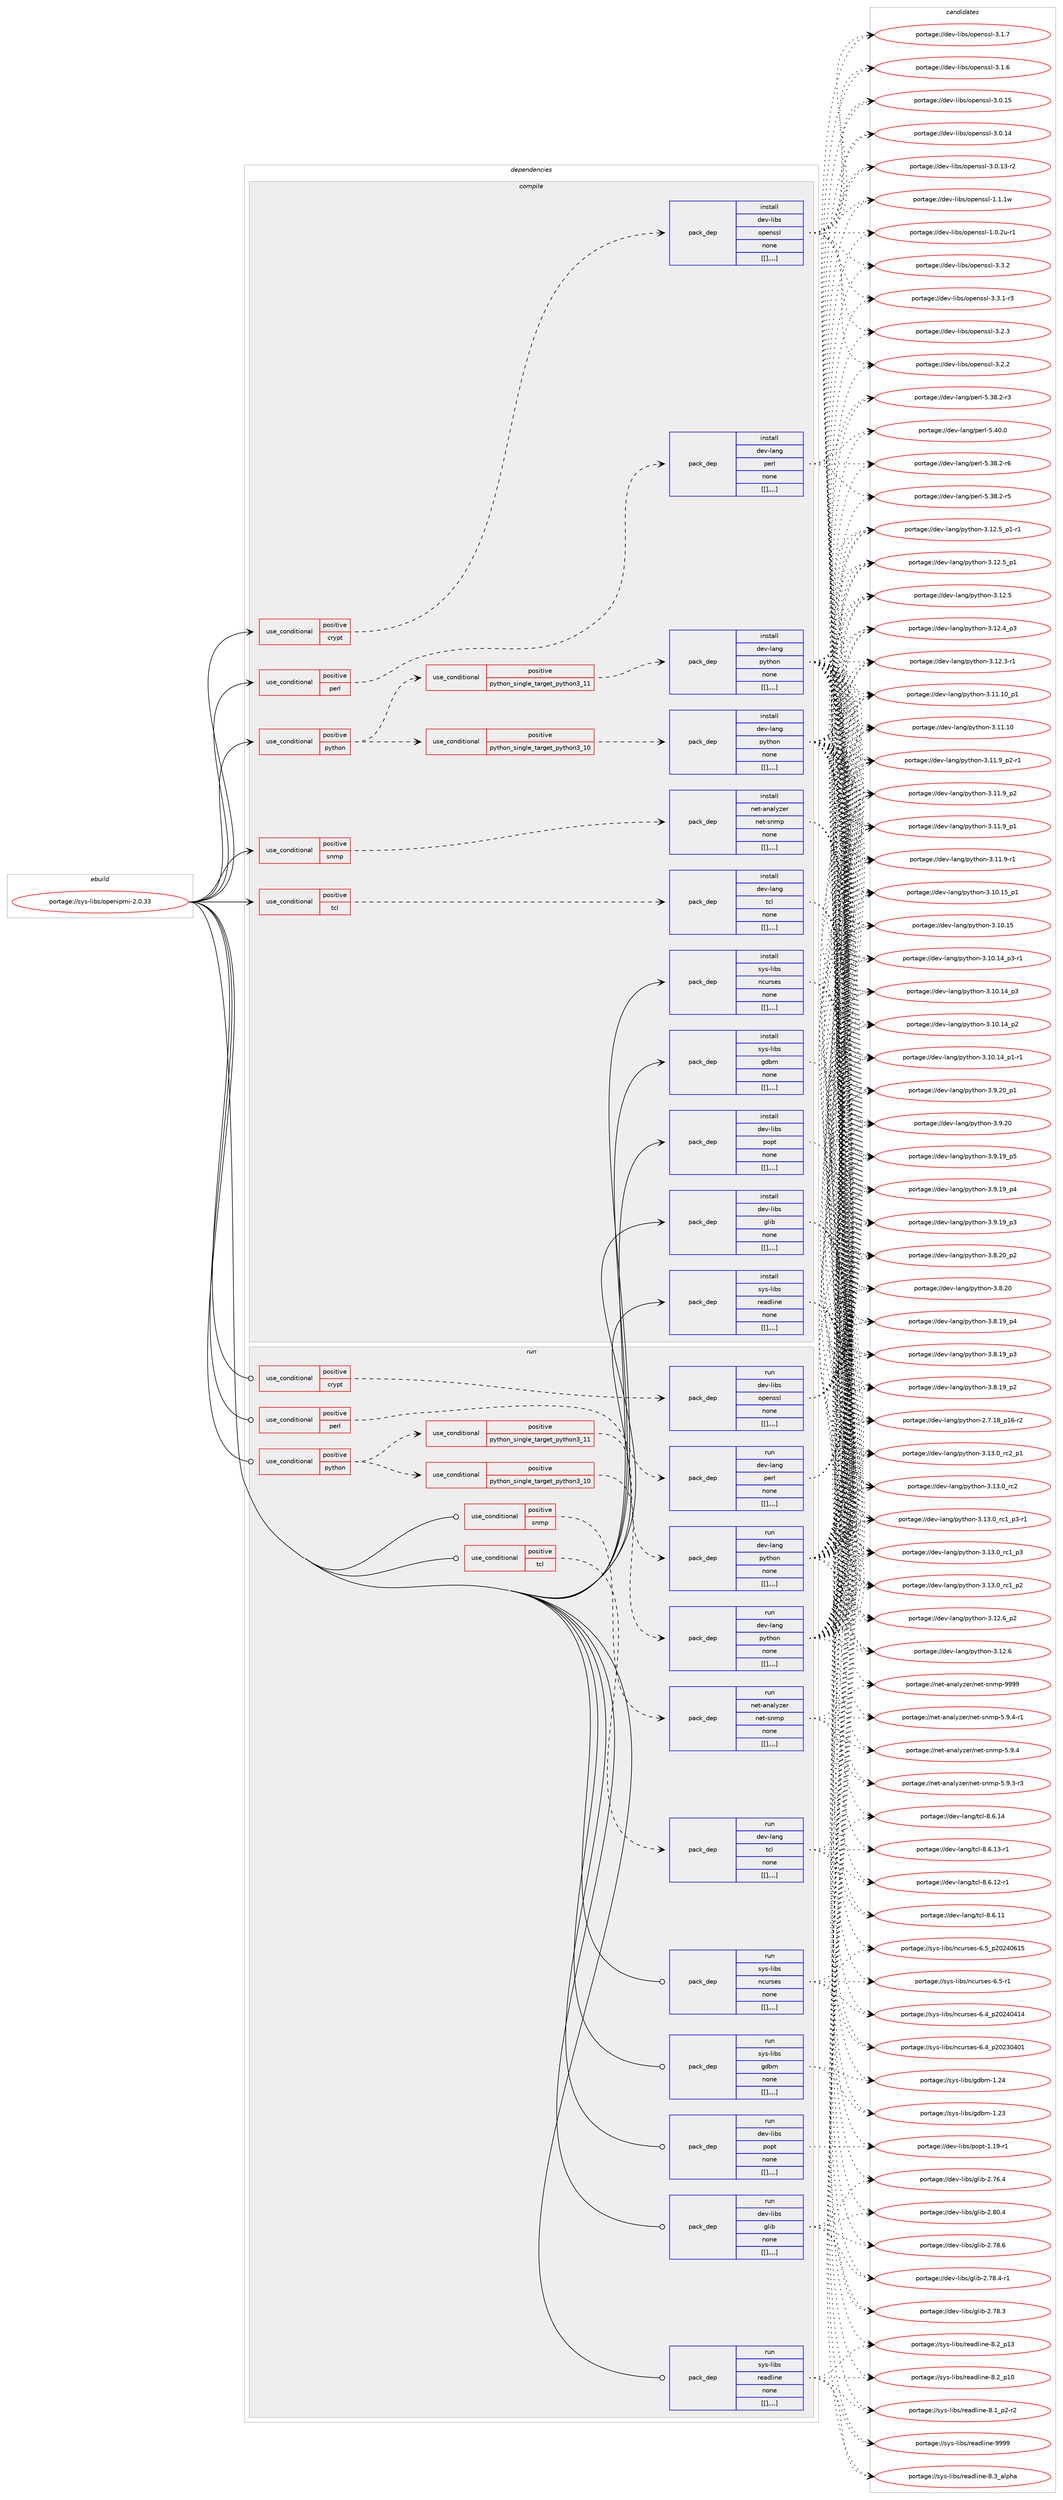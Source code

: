 digraph prolog {

# *************
# Graph options
# *************

newrank=true;
concentrate=true;
compound=true;
graph [rankdir=LR,fontname=Helvetica,fontsize=10,ranksep=1.5];#, ranksep=2.5, nodesep=0.2];
edge  [arrowhead=vee];
node  [fontname=Helvetica,fontsize=10];

# **********
# The ebuild
# **********

subgraph cluster_leftcol {
color=gray;
label=<<i>ebuild</i>>;
id [label="portage://sys-libs/openipmi-2.0.33", color=red, width=4, href="../sys-libs/openipmi-2.0.33.svg"];
}

# ****************
# The dependencies
# ****************

subgraph cluster_midcol {
color=gray;
label=<<i>dependencies</i>>;
subgraph cluster_compile {
fillcolor="#eeeeee";
style=filled;
label=<<i>compile</i>>;
subgraph cond10193 {
dependency27340 [label=<<TABLE BORDER="0" CELLBORDER="1" CELLSPACING="0" CELLPADDING="4"><TR><TD ROWSPAN="3" CELLPADDING="10">use_conditional</TD></TR><TR><TD>positive</TD></TR><TR><TD>crypt</TD></TR></TABLE>>, shape=none, color=red];
subgraph pack17069 {
dependency27341 [label=<<TABLE BORDER="0" CELLBORDER="1" CELLSPACING="0" CELLPADDING="4" WIDTH="220"><TR><TD ROWSPAN="6" CELLPADDING="30">pack_dep</TD></TR><TR><TD WIDTH="110">install</TD></TR><TR><TD>dev-libs</TD></TR><TR><TD>openssl</TD></TR><TR><TD>none</TD></TR><TR><TD>[[],,,,]</TD></TR></TABLE>>, shape=none, color=blue];
}
dependency27340:e -> dependency27341:w [weight=20,style="dashed",arrowhead="vee"];
}
id:e -> dependency27340:w [weight=20,style="solid",arrowhead="vee"];
subgraph cond10194 {
dependency27342 [label=<<TABLE BORDER="0" CELLBORDER="1" CELLSPACING="0" CELLPADDING="4"><TR><TD ROWSPAN="3" CELLPADDING="10">use_conditional</TD></TR><TR><TD>positive</TD></TR><TR><TD>perl</TD></TR></TABLE>>, shape=none, color=red];
subgraph pack17070 {
dependency27343 [label=<<TABLE BORDER="0" CELLBORDER="1" CELLSPACING="0" CELLPADDING="4" WIDTH="220"><TR><TD ROWSPAN="6" CELLPADDING="30">pack_dep</TD></TR><TR><TD WIDTH="110">install</TD></TR><TR><TD>dev-lang</TD></TR><TR><TD>perl</TD></TR><TR><TD>none</TD></TR><TR><TD>[[],,,,]</TD></TR></TABLE>>, shape=none, color=blue];
}
dependency27342:e -> dependency27343:w [weight=20,style="dashed",arrowhead="vee"];
}
id:e -> dependency27342:w [weight=20,style="solid",arrowhead="vee"];
subgraph cond10195 {
dependency27344 [label=<<TABLE BORDER="0" CELLBORDER="1" CELLSPACING="0" CELLPADDING="4"><TR><TD ROWSPAN="3" CELLPADDING="10">use_conditional</TD></TR><TR><TD>positive</TD></TR><TR><TD>python</TD></TR></TABLE>>, shape=none, color=red];
subgraph cond10196 {
dependency27345 [label=<<TABLE BORDER="0" CELLBORDER="1" CELLSPACING="0" CELLPADDING="4"><TR><TD ROWSPAN="3" CELLPADDING="10">use_conditional</TD></TR><TR><TD>positive</TD></TR><TR><TD>python_single_target_python3_10</TD></TR></TABLE>>, shape=none, color=red];
subgraph pack17071 {
dependency27346 [label=<<TABLE BORDER="0" CELLBORDER="1" CELLSPACING="0" CELLPADDING="4" WIDTH="220"><TR><TD ROWSPAN="6" CELLPADDING="30">pack_dep</TD></TR><TR><TD WIDTH="110">install</TD></TR><TR><TD>dev-lang</TD></TR><TR><TD>python</TD></TR><TR><TD>none</TD></TR><TR><TD>[[],,,,]</TD></TR></TABLE>>, shape=none, color=blue];
}
dependency27345:e -> dependency27346:w [weight=20,style="dashed",arrowhead="vee"];
}
dependency27344:e -> dependency27345:w [weight=20,style="dashed",arrowhead="vee"];
subgraph cond10197 {
dependency27347 [label=<<TABLE BORDER="0" CELLBORDER="1" CELLSPACING="0" CELLPADDING="4"><TR><TD ROWSPAN="3" CELLPADDING="10">use_conditional</TD></TR><TR><TD>positive</TD></TR><TR><TD>python_single_target_python3_11</TD></TR></TABLE>>, shape=none, color=red];
subgraph pack17072 {
dependency27348 [label=<<TABLE BORDER="0" CELLBORDER="1" CELLSPACING="0" CELLPADDING="4" WIDTH="220"><TR><TD ROWSPAN="6" CELLPADDING="30">pack_dep</TD></TR><TR><TD WIDTH="110">install</TD></TR><TR><TD>dev-lang</TD></TR><TR><TD>python</TD></TR><TR><TD>none</TD></TR><TR><TD>[[],,,,]</TD></TR></TABLE>>, shape=none, color=blue];
}
dependency27347:e -> dependency27348:w [weight=20,style="dashed",arrowhead="vee"];
}
dependency27344:e -> dependency27347:w [weight=20,style="dashed",arrowhead="vee"];
}
id:e -> dependency27344:w [weight=20,style="solid",arrowhead="vee"];
subgraph cond10198 {
dependency27349 [label=<<TABLE BORDER="0" CELLBORDER="1" CELLSPACING="0" CELLPADDING="4"><TR><TD ROWSPAN="3" CELLPADDING="10">use_conditional</TD></TR><TR><TD>positive</TD></TR><TR><TD>snmp</TD></TR></TABLE>>, shape=none, color=red];
subgraph pack17073 {
dependency27350 [label=<<TABLE BORDER="0" CELLBORDER="1" CELLSPACING="0" CELLPADDING="4" WIDTH="220"><TR><TD ROWSPAN="6" CELLPADDING="30">pack_dep</TD></TR><TR><TD WIDTH="110">install</TD></TR><TR><TD>net-analyzer</TD></TR><TR><TD>net-snmp</TD></TR><TR><TD>none</TD></TR><TR><TD>[[],,,,]</TD></TR></TABLE>>, shape=none, color=blue];
}
dependency27349:e -> dependency27350:w [weight=20,style="dashed",arrowhead="vee"];
}
id:e -> dependency27349:w [weight=20,style="solid",arrowhead="vee"];
subgraph cond10199 {
dependency27351 [label=<<TABLE BORDER="0" CELLBORDER="1" CELLSPACING="0" CELLPADDING="4"><TR><TD ROWSPAN="3" CELLPADDING="10">use_conditional</TD></TR><TR><TD>positive</TD></TR><TR><TD>tcl</TD></TR></TABLE>>, shape=none, color=red];
subgraph pack17074 {
dependency27352 [label=<<TABLE BORDER="0" CELLBORDER="1" CELLSPACING="0" CELLPADDING="4" WIDTH="220"><TR><TD ROWSPAN="6" CELLPADDING="30">pack_dep</TD></TR><TR><TD WIDTH="110">install</TD></TR><TR><TD>dev-lang</TD></TR><TR><TD>tcl</TD></TR><TR><TD>none</TD></TR><TR><TD>[[],,,,]</TD></TR></TABLE>>, shape=none, color=blue];
}
dependency27351:e -> dependency27352:w [weight=20,style="dashed",arrowhead="vee"];
}
id:e -> dependency27351:w [weight=20,style="solid",arrowhead="vee"];
subgraph pack17075 {
dependency27353 [label=<<TABLE BORDER="0" CELLBORDER="1" CELLSPACING="0" CELLPADDING="4" WIDTH="220"><TR><TD ROWSPAN="6" CELLPADDING="30">pack_dep</TD></TR><TR><TD WIDTH="110">install</TD></TR><TR><TD>dev-libs</TD></TR><TR><TD>glib</TD></TR><TR><TD>none</TD></TR><TR><TD>[[],,,,]</TD></TR></TABLE>>, shape=none, color=blue];
}
id:e -> dependency27353:w [weight=20,style="solid",arrowhead="vee"];
subgraph pack17076 {
dependency27354 [label=<<TABLE BORDER="0" CELLBORDER="1" CELLSPACING="0" CELLPADDING="4" WIDTH="220"><TR><TD ROWSPAN="6" CELLPADDING="30">pack_dep</TD></TR><TR><TD WIDTH="110">install</TD></TR><TR><TD>dev-libs</TD></TR><TR><TD>popt</TD></TR><TR><TD>none</TD></TR><TR><TD>[[],,,,]</TD></TR></TABLE>>, shape=none, color=blue];
}
id:e -> dependency27354:w [weight=20,style="solid",arrowhead="vee"];
subgraph pack17077 {
dependency27355 [label=<<TABLE BORDER="0" CELLBORDER="1" CELLSPACING="0" CELLPADDING="4" WIDTH="220"><TR><TD ROWSPAN="6" CELLPADDING="30">pack_dep</TD></TR><TR><TD WIDTH="110">install</TD></TR><TR><TD>sys-libs</TD></TR><TR><TD>gdbm</TD></TR><TR><TD>none</TD></TR><TR><TD>[[],,,,]</TD></TR></TABLE>>, shape=none, color=blue];
}
id:e -> dependency27355:w [weight=20,style="solid",arrowhead="vee"];
subgraph pack17078 {
dependency27356 [label=<<TABLE BORDER="0" CELLBORDER="1" CELLSPACING="0" CELLPADDING="4" WIDTH="220"><TR><TD ROWSPAN="6" CELLPADDING="30">pack_dep</TD></TR><TR><TD WIDTH="110">install</TD></TR><TR><TD>sys-libs</TD></TR><TR><TD>ncurses</TD></TR><TR><TD>none</TD></TR><TR><TD>[[],,,,]</TD></TR></TABLE>>, shape=none, color=blue];
}
id:e -> dependency27356:w [weight=20,style="solid",arrowhead="vee"];
subgraph pack17079 {
dependency27357 [label=<<TABLE BORDER="0" CELLBORDER="1" CELLSPACING="0" CELLPADDING="4" WIDTH="220"><TR><TD ROWSPAN="6" CELLPADDING="30">pack_dep</TD></TR><TR><TD WIDTH="110">install</TD></TR><TR><TD>sys-libs</TD></TR><TR><TD>readline</TD></TR><TR><TD>none</TD></TR><TR><TD>[[],,,,]</TD></TR></TABLE>>, shape=none, color=blue];
}
id:e -> dependency27357:w [weight=20,style="solid",arrowhead="vee"];
}
subgraph cluster_compileandrun {
fillcolor="#eeeeee";
style=filled;
label=<<i>compile and run</i>>;
}
subgraph cluster_run {
fillcolor="#eeeeee";
style=filled;
label=<<i>run</i>>;
subgraph cond10200 {
dependency27358 [label=<<TABLE BORDER="0" CELLBORDER="1" CELLSPACING="0" CELLPADDING="4"><TR><TD ROWSPAN="3" CELLPADDING="10">use_conditional</TD></TR><TR><TD>positive</TD></TR><TR><TD>crypt</TD></TR></TABLE>>, shape=none, color=red];
subgraph pack17080 {
dependency27359 [label=<<TABLE BORDER="0" CELLBORDER="1" CELLSPACING="0" CELLPADDING="4" WIDTH="220"><TR><TD ROWSPAN="6" CELLPADDING="30">pack_dep</TD></TR><TR><TD WIDTH="110">run</TD></TR><TR><TD>dev-libs</TD></TR><TR><TD>openssl</TD></TR><TR><TD>none</TD></TR><TR><TD>[[],,,,]</TD></TR></TABLE>>, shape=none, color=blue];
}
dependency27358:e -> dependency27359:w [weight=20,style="dashed",arrowhead="vee"];
}
id:e -> dependency27358:w [weight=20,style="solid",arrowhead="odot"];
subgraph cond10201 {
dependency27360 [label=<<TABLE BORDER="0" CELLBORDER="1" CELLSPACING="0" CELLPADDING="4"><TR><TD ROWSPAN="3" CELLPADDING="10">use_conditional</TD></TR><TR><TD>positive</TD></TR><TR><TD>perl</TD></TR></TABLE>>, shape=none, color=red];
subgraph pack17081 {
dependency27361 [label=<<TABLE BORDER="0" CELLBORDER="1" CELLSPACING="0" CELLPADDING="4" WIDTH="220"><TR><TD ROWSPAN="6" CELLPADDING="30">pack_dep</TD></TR><TR><TD WIDTH="110">run</TD></TR><TR><TD>dev-lang</TD></TR><TR><TD>perl</TD></TR><TR><TD>none</TD></TR><TR><TD>[[],,,,]</TD></TR></TABLE>>, shape=none, color=blue];
}
dependency27360:e -> dependency27361:w [weight=20,style="dashed",arrowhead="vee"];
}
id:e -> dependency27360:w [weight=20,style="solid",arrowhead="odot"];
subgraph cond10202 {
dependency27362 [label=<<TABLE BORDER="0" CELLBORDER="1" CELLSPACING="0" CELLPADDING="4"><TR><TD ROWSPAN="3" CELLPADDING="10">use_conditional</TD></TR><TR><TD>positive</TD></TR><TR><TD>python</TD></TR></TABLE>>, shape=none, color=red];
subgraph cond10203 {
dependency27363 [label=<<TABLE BORDER="0" CELLBORDER="1" CELLSPACING="0" CELLPADDING="4"><TR><TD ROWSPAN="3" CELLPADDING="10">use_conditional</TD></TR><TR><TD>positive</TD></TR><TR><TD>python_single_target_python3_10</TD></TR></TABLE>>, shape=none, color=red];
subgraph pack17082 {
dependency27364 [label=<<TABLE BORDER="0" CELLBORDER="1" CELLSPACING="0" CELLPADDING="4" WIDTH="220"><TR><TD ROWSPAN="6" CELLPADDING="30">pack_dep</TD></TR><TR><TD WIDTH="110">run</TD></TR><TR><TD>dev-lang</TD></TR><TR><TD>python</TD></TR><TR><TD>none</TD></TR><TR><TD>[[],,,,]</TD></TR></TABLE>>, shape=none, color=blue];
}
dependency27363:e -> dependency27364:w [weight=20,style="dashed",arrowhead="vee"];
}
dependency27362:e -> dependency27363:w [weight=20,style="dashed",arrowhead="vee"];
subgraph cond10204 {
dependency27365 [label=<<TABLE BORDER="0" CELLBORDER="1" CELLSPACING="0" CELLPADDING="4"><TR><TD ROWSPAN="3" CELLPADDING="10">use_conditional</TD></TR><TR><TD>positive</TD></TR><TR><TD>python_single_target_python3_11</TD></TR></TABLE>>, shape=none, color=red];
subgraph pack17083 {
dependency27366 [label=<<TABLE BORDER="0" CELLBORDER="1" CELLSPACING="0" CELLPADDING="4" WIDTH="220"><TR><TD ROWSPAN="6" CELLPADDING="30">pack_dep</TD></TR><TR><TD WIDTH="110">run</TD></TR><TR><TD>dev-lang</TD></TR><TR><TD>python</TD></TR><TR><TD>none</TD></TR><TR><TD>[[],,,,]</TD></TR></TABLE>>, shape=none, color=blue];
}
dependency27365:e -> dependency27366:w [weight=20,style="dashed",arrowhead="vee"];
}
dependency27362:e -> dependency27365:w [weight=20,style="dashed",arrowhead="vee"];
}
id:e -> dependency27362:w [weight=20,style="solid",arrowhead="odot"];
subgraph cond10205 {
dependency27367 [label=<<TABLE BORDER="0" CELLBORDER="1" CELLSPACING="0" CELLPADDING="4"><TR><TD ROWSPAN="3" CELLPADDING="10">use_conditional</TD></TR><TR><TD>positive</TD></TR><TR><TD>snmp</TD></TR></TABLE>>, shape=none, color=red];
subgraph pack17084 {
dependency27368 [label=<<TABLE BORDER="0" CELLBORDER="1" CELLSPACING="0" CELLPADDING="4" WIDTH="220"><TR><TD ROWSPAN="6" CELLPADDING="30">pack_dep</TD></TR><TR><TD WIDTH="110">run</TD></TR><TR><TD>net-analyzer</TD></TR><TR><TD>net-snmp</TD></TR><TR><TD>none</TD></TR><TR><TD>[[],,,,]</TD></TR></TABLE>>, shape=none, color=blue];
}
dependency27367:e -> dependency27368:w [weight=20,style="dashed",arrowhead="vee"];
}
id:e -> dependency27367:w [weight=20,style="solid",arrowhead="odot"];
subgraph cond10206 {
dependency27369 [label=<<TABLE BORDER="0" CELLBORDER="1" CELLSPACING="0" CELLPADDING="4"><TR><TD ROWSPAN="3" CELLPADDING="10">use_conditional</TD></TR><TR><TD>positive</TD></TR><TR><TD>tcl</TD></TR></TABLE>>, shape=none, color=red];
subgraph pack17085 {
dependency27370 [label=<<TABLE BORDER="0" CELLBORDER="1" CELLSPACING="0" CELLPADDING="4" WIDTH="220"><TR><TD ROWSPAN="6" CELLPADDING="30">pack_dep</TD></TR><TR><TD WIDTH="110">run</TD></TR><TR><TD>dev-lang</TD></TR><TR><TD>tcl</TD></TR><TR><TD>none</TD></TR><TR><TD>[[],,,,]</TD></TR></TABLE>>, shape=none, color=blue];
}
dependency27369:e -> dependency27370:w [weight=20,style="dashed",arrowhead="vee"];
}
id:e -> dependency27369:w [weight=20,style="solid",arrowhead="odot"];
subgraph pack17086 {
dependency27371 [label=<<TABLE BORDER="0" CELLBORDER="1" CELLSPACING="0" CELLPADDING="4" WIDTH="220"><TR><TD ROWSPAN="6" CELLPADDING="30">pack_dep</TD></TR><TR><TD WIDTH="110">run</TD></TR><TR><TD>dev-libs</TD></TR><TR><TD>glib</TD></TR><TR><TD>none</TD></TR><TR><TD>[[],,,,]</TD></TR></TABLE>>, shape=none, color=blue];
}
id:e -> dependency27371:w [weight=20,style="solid",arrowhead="odot"];
subgraph pack17087 {
dependency27372 [label=<<TABLE BORDER="0" CELLBORDER="1" CELLSPACING="0" CELLPADDING="4" WIDTH="220"><TR><TD ROWSPAN="6" CELLPADDING="30">pack_dep</TD></TR><TR><TD WIDTH="110">run</TD></TR><TR><TD>dev-libs</TD></TR><TR><TD>popt</TD></TR><TR><TD>none</TD></TR><TR><TD>[[],,,,]</TD></TR></TABLE>>, shape=none, color=blue];
}
id:e -> dependency27372:w [weight=20,style="solid",arrowhead="odot"];
subgraph pack17088 {
dependency27373 [label=<<TABLE BORDER="0" CELLBORDER="1" CELLSPACING="0" CELLPADDING="4" WIDTH="220"><TR><TD ROWSPAN="6" CELLPADDING="30">pack_dep</TD></TR><TR><TD WIDTH="110">run</TD></TR><TR><TD>sys-libs</TD></TR><TR><TD>gdbm</TD></TR><TR><TD>none</TD></TR><TR><TD>[[],,,,]</TD></TR></TABLE>>, shape=none, color=blue];
}
id:e -> dependency27373:w [weight=20,style="solid",arrowhead="odot"];
subgraph pack17089 {
dependency27374 [label=<<TABLE BORDER="0" CELLBORDER="1" CELLSPACING="0" CELLPADDING="4" WIDTH="220"><TR><TD ROWSPAN="6" CELLPADDING="30">pack_dep</TD></TR><TR><TD WIDTH="110">run</TD></TR><TR><TD>sys-libs</TD></TR><TR><TD>ncurses</TD></TR><TR><TD>none</TD></TR><TR><TD>[[],,,,]</TD></TR></TABLE>>, shape=none, color=blue];
}
id:e -> dependency27374:w [weight=20,style="solid",arrowhead="odot"];
subgraph pack17090 {
dependency27375 [label=<<TABLE BORDER="0" CELLBORDER="1" CELLSPACING="0" CELLPADDING="4" WIDTH="220"><TR><TD ROWSPAN="6" CELLPADDING="30">pack_dep</TD></TR><TR><TD WIDTH="110">run</TD></TR><TR><TD>sys-libs</TD></TR><TR><TD>readline</TD></TR><TR><TD>none</TD></TR><TR><TD>[[],,,,]</TD></TR></TABLE>>, shape=none, color=blue];
}
id:e -> dependency27375:w [weight=20,style="solid",arrowhead="odot"];
}
}

# **************
# The candidates
# **************

subgraph cluster_choices {
rank=same;
color=gray;
label=<<i>candidates</i>>;

subgraph choice17069 {
color=black;
nodesep=1;
choice100101118451081059811547111112101110115115108455146514650 [label="portage://dev-libs/openssl-3.3.2", color=red, width=4,href="../dev-libs/openssl-3.3.2.svg"];
choice1001011184510810598115471111121011101151151084551465146494511451 [label="portage://dev-libs/openssl-3.3.1-r3", color=red, width=4,href="../dev-libs/openssl-3.3.1-r3.svg"];
choice100101118451081059811547111112101110115115108455146504651 [label="portage://dev-libs/openssl-3.2.3", color=red, width=4,href="../dev-libs/openssl-3.2.3.svg"];
choice100101118451081059811547111112101110115115108455146504650 [label="portage://dev-libs/openssl-3.2.2", color=red, width=4,href="../dev-libs/openssl-3.2.2.svg"];
choice100101118451081059811547111112101110115115108455146494655 [label="portage://dev-libs/openssl-3.1.7", color=red, width=4,href="../dev-libs/openssl-3.1.7.svg"];
choice100101118451081059811547111112101110115115108455146494654 [label="portage://dev-libs/openssl-3.1.6", color=red, width=4,href="../dev-libs/openssl-3.1.6.svg"];
choice10010111845108105981154711111210111011511510845514648464953 [label="portage://dev-libs/openssl-3.0.15", color=red, width=4,href="../dev-libs/openssl-3.0.15.svg"];
choice10010111845108105981154711111210111011511510845514648464952 [label="portage://dev-libs/openssl-3.0.14", color=red, width=4,href="../dev-libs/openssl-3.0.14.svg"];
choice100101118451081059811547111112101110115115108455146484649514511450 [label="portage://dev-libs/openssl-3.0.13-r2", color=red, width=4,href="../dev-libs/openssl-3.0.13-r2.svg"];
choice100101118451081059811547111112101110115115108454946494649119 [label="portage://dev-libs/openssl-1.1.1w", color=red, width=4,href="../dev-libs/openssl-1.1.1w.svg"];
choice1001011184510810598115471111121011101151151084549464846501174511449 [label="portage://dev-libs/openssl-1.0.2u-r1", color=red, width=4,href="../dev-libs/openssl-1.0.2u-r1.svg"];
dependency27341:e -> choice100101118451081059811547111112101110115115108455146514650:w [style=dotted,weight="100"];
dependency27341:e -> choice1001011184510810598115471111121011101151151084551465146494511451:w [style=dotted,weight="100"];
dependency27341:e -> choice100101118451081059811547111112101110115115108455146504651:w [style=dotted,weight="100"];
dependency27341:e -> choice100101118451081059811547111112101110115115108455146504650:w [style=dotted,weight="100"];
dependency27341:e -> choice100101118451081059811547111112101110115115108455146494655:w [style=dotted,weight="100"];
dependency27341:e -> choice100101118451081059811547111112101110115115108455146494654:w [style=dotted,weight="100"];
dependency27341:e -> choice10010111845108105981154711111210111011511510845514648464953:w [style=dotted,weight="100"];
dependency27341:e -> choice10010111845108105981154711111210111011511510845514648464952:w [style=dotted,weight="100"];
dependency27341:e -> choice100101118451081059811547111112101110115115108455146484649514511450:w [style=dotted,weight="100"];
dependency27341:e -> choice100101118451081059811547111112101110115115108454946494649119:w [style=dotted,weight="100"];
dependency27341:e -> choice1001011184510810598115471111121011101151151084549464846501174511449:w [style=dotted,weight="100"];
}
subgraph choice17070 {
color=black;
nodesep=1;
choice10010111845108971101034711210111410845534652484648 [label="portage://dev-lang/perl-5.40.0", color=red, width=4,href="../dev-lang/perl-5.40.0.svg"];
choice100101118451089711010347112101114108455346515646504511454 [label="portage://dev-lang/perl-5.38.2-r6", color=red, width=4,href="../dev-lang/perl-5.38.2-r6.svg"];
choice100101118451089711010347112101114108455346515646504511453 [label="portage://dev-lang/perl-5.38.2-r5", color=red, width=4,href="../dev-lang/perl-5.38.2-r5.svg"];
choice100101118451089711010347112101114108455346515646504511451 [label="portage://dev-lang/perl-5.38.2-r3", color=red, width=4,href="../dev-lang/perl-5.38.2-r3.svg"];
dependency27343:e -> choice10010111845108971101034711210111410845534652484648:w [style=dotted,weight="100"];
dependency27343:e -> choice100101118451089711010347112101114108455346515646504511454:w [style=dotted,weight="100"];
dependency27343:e -> choice100101118451089711010347112101114108455346515646504511453:w [style=dotted,weight="100"];
dependency27343:e -> choice100101118451089711010347112101114108455346515646504511451:w [style=dotted,weight="100"];
}
subgraph choice17071 {
color=black;
nodesep=1;
choice100101118451089711010347112121116104111110455146495146489511499509511249 [label="portage://dev-lang/python-3.13.0_rc2_p1", color=red, width=4,href="../dev-lang/python-3.13.0_rc2_p1.svg"];
choice10010111845108971101034711212111610411111045514649514648951149950 [label="portage://dev-lang/python-3.13.0_rc2", color=red, width=4,href="../dev-lang/python-3.13.0_rc2.svg"];
choice1001011184510897110103471121211161041111104551464951464895114994995112514511449 [label="portage://dev-lang/python-3.13.0_rc1_p3-r1", color=red, width=4,href="../dev-lang/python-3.13.0_rc1_p3-r1.svg"];
choice100101118451089711010347112121116104111110455146495146489511499499511251 [label="portage://dev-lang/python-3.13.0_rc1_p3", color=red, width=4,href="../dev-lang/python-3.13.0_rc1_p3.svg"];
choice100101118451089711010347112121116104111110455146495146489511499499511250 [label="portage://dev-lang/python-3.13.0_rc1_p2", color=red, width=4,href="../dev-lang/python-3.13.0_rc1_p2.svg"];
choice100101118451089711010347112121116104111110455146495046549511250 [label="portage://dev-lang/python-3.12.6_p2", color=red, width=4,href="../dev-lang/python-3.12.6_p2.svg"];
choice10010111845108971101034711212111610411111045514649504654 [label="portage://dev-lang/python-3.12.6", color=red, width=4,href="../dev-lang/python-3.12.6.svg"];
choice1001011184510897110103471121211161041111104551464950465395112494511449 [label="portage://dev-lang/python-3.12.5_p1-r1", color=red, width=4,href="../dev-lang/python-3.12.5_p1-r1.svg"];
choice100101118451089711010347112121116104111110455146495046539511249 [label="portage://dev-lang/python-3.12.5_p1", color=red, width=4,href="../dev-lang/python-3.12.5_p1.svg"];
choice10010111845108971101034711212111610411111045514649504653 [label="portage://dev-lang/python-3.12.5", color=red, width=4,href="../dev-lang/python-3.12.5.svg"];
choice100101118451089711010347112121116104111110455146495046529511251 [label="portage://dev-lang/python-3.12.4_p3", color=red, width=4,href="../dev-lang/python-3.12.4_p3.svg"];
choice100101118451089711010347112121116104111110455146495046514511449 [label="portage://dev-lang/python-3.12.3-r1", color=red, width=4,href="../dev-lang/python-3.12.3-r1.svg"];
choice10010111845108971101034711212111610411111045514649494649489511249 [label="portage://dev-lang/python-3.11.10_p1", color=red, width=4,href="../dev-lang/python-3.11.10_p1.svg"];
choice1001011184510897110103471121211161041111104551464949464948 [label="portage://dev-lang/python-3.11.10", color=red, width=4,href="../dev-lang/python-3.11.10.svg"];
choice1001011184510897110103471121211161041111104551464949465795112504511449 [label="portage://dev-lang/python-3.11.9_p2-r1", color=red, width=4,href="../dev-lang/python-3.11.9_p2-r1.svg"];
choice100101118451089711010347112121116104111110455146494946579511250 [label="portage://dev-lang/python-3.11.9_p2", color=red, width=4,href="../dev-lang/python-3.11.9_p2.svg"];
choice100101118451089711010347112121116104111110455146494946579511249 [label="portage://dev-lang/python-3.11.9_p1", color=red, width=4,href="../dev-lang/python-3.11.9_p1.svg"];
choice100101118451089711010347112121116104111110455146494946574511449 [label="portage://dev-lang/python-3.11.9-r1", color=red, width=4,href="../dev-lang/python-3.11.9-r1.svg"];
choice10010111845108971101034711212111610411111045514649484649539511249 [label="portage://dev-lang/python-3.10.15_p1", color=red, width=4,href="../dev-lang/python-3.10.15_p1.svg"];
choice1001011184510897110103471121211161041111104551464948464953 [label="portage://dev-lang/python-3.10.15", color=red, width=4,href="../dev-lang/python-3.10.15.svg"];
choice100101118451089711010347112121116104111110455146494846495295112514511449 [label="portage://dev-lang/python-3.10.14_p3-r1", color=red, width=4,href="../dev-lang/python-3.10.14_p3-r1.svg"];
choice10010111845108971101034711212111610411111045514649484649529511251 [label="portage://dev-lang/python-3.10.14_p3", color=red, width=4,href="../dev-lang/python-3.10.14_p3.svg"];
choice10010111845108971101034711212111610411111045514649484649529511250 [label="portage://dev-lang/python-3.10.14_p2", color=red, width=4,href="../dev-lang/python-3.10.14_p2.svg"];
choice100101118451089711010347112121116104111110455146494846495295112494511449 [label="portage://dev-lang/python-3.10.14_p1-r1", color=red, width=4,href="../dev-lang/python-3.10.14_p1-r1.svg"];
choice100101118451089711010347112121116104111110455146574650489511249 [label="portage://dev-lang/python-3.9.20_p1", color=red, width=4,href="../dev-lang/python-3.9.20_p1.svg"];
choice10010111845108971101034711212111610411111045514657465048 [label="portage://dev-lang/python-3.9.20", color=red, width=4,href="../dev-lang/python-3.9.20.svg"];
choice100101118451089711010347112121116104111110455146574649579511253 [label="portage://dev-lang/python-3.9.19_p5", color=red, width=4,href="../dev-lang/python-3.9.19_p5.svg"];
choice100101118451089711010347112121116104111110455146574649579511252 [label="portage://dev-lang/python-3.9.19_p4", color=red, width=4,href="../dev-lang/python-3.9.19_p4.svg"];
choice100101118451089711010347112121116104111110455146574649579511251 [label="portage://dev-lang/python-3.9.19_p3", color=red, width=4,href="../dev-lang/python-3.9.19_p3.svg"];
choice100101118451089711010347112121116104111110455146564650489511250 [label="portage://dev-lang/python-3.8.20_p2", color=red, width=4,href="../dev-lang/python-3.8.20_p2.svg"];
choice10010111845108971101034711212111610411111045514656465048 [label="portage://dev-lang/python-3.8.20", color=red, width=4,href="../dev-lang/python-3.8.20.svg"];
choice100101118451089711010347112121116104111110455146564649579511252 [label="portage://dev-lang/python-3.8.19_p4", color=red, width=4,href="../dev-lang/python-3.8.19_p4.svg"];
choice100101118451089711010347112121116104111110455146564649579511251 [label="portage://dev-lang/python-3.8.19_p3", color=red, width=4,href="../dev-lang/python-3.8.19_p3.svg"];
choice100101118451089711010347112121116104111110455146564649579511250 [label="portage://dev-lang/python-3.8.19_p2", color=red, width=4,href="../dev-lang/python-3.8.19_p2.svg"];
choice100101118451089711010347112121116104111110455046554649569511249544511450 [label="portage://dev-lang/python-2.7.18_p16-r2", color=red, width=4,href="../dev-lang/python-2.7.18_p16-r2.svg"];
dependency27346:e -> choice100101118451089711010347112121116104111110455146495146489511499509511249:w [style=dotted,weight="100"];
dependency27346:e -> choice10010111845108971101034711212111610411111045514649514648951149950:w [style=dotted,weight="100"];
dependency27346:e -> choice1001011184510897110103471121211161041111104551464951464895114994995112514511449:w [style=dotted,weight="100"];
dependency27346:e -> choice100101118451089711010347112121116104111110455146495146489511499499511251:w [style=dotted,weight="100"];
dependency27346:e -> choice100101118451089711010347112121116104111110455146495146489511499499511250:w [style=dotted,weight="100"];
dependency27346:e -> choice100101118451089711010347112121116104111110455146495046549511250:w [style=dotted,weight="100"];
dependency27346:e -> choice10010111845108971101034711212111610411111045514649504654:w [style=dotted,weight="100"];
dependency27346:e -> choice1001011184510897110103471121211161041111104551464950465395112494511449:w [style=dotted,weight="100"];
dependency27346:e -> choice100101118451089711010347112121116104111110455146495046539511249:w [style=dotted,weight="100"];
dependency27346:e -> choice10010111845108971101034711212111610411111045514649504653:w [style=dotted,weight="100"];
dependency27346:e -> choice100101118451089711010347112121116104111110455146495046529511251:w [style=dotted,weight="100"];
dependency27346:e -> choice100101118451089711010347112121116104111110455146495046514511449:w [style=dotted,weight="100"];
dependency27346:e -> choice10010111845108971101034711212111610411111045514649494649489511249:w [style=dotted,weight="100"];
dependency27346:e -> choice1001011184510897110103471121211161041111104551464949464948:w [style=dotted,weight="100"];
dependency27346:e -> choice1001011184510897110103471121211161041111104551464949465795112504511449:w [style=dotted,weight="100"];
dependency27346:e -> choice100101118451089711010347112121116104111110455146494946579511250:w [style=dotted,weight="100"];
dependency27346:e -> choice100101118451089711010347112121116104111110455146494946579511249:w [style=dotted,weight="100"];
dependency27346:e -> choice100101118451089711010347112121116104111110455146494946574511449:w [style=dotted,weight="100"];
dependency27346:e -> choice10010111845108971101034711212111610411111045514649484649539511249:w [style=dotted,weight="100"];
dependency27346:e -> choice1001011184510897110103471121211161041111104551464948464953:w [style=dotted,weight="100"];
dependency27346:e -> choice100101118451089711010347112121116104111110455146494846495295112514511449:w [style=dotted,weight="100"];
dependency27346:e -> choice10010111845108971101034711212111610411111045514649484649529511251:w [style=dotted,weight="100"];
dependency27346:e -> choice10010111845108971101034711212111610411111045514649484649529511250:w [style=dotted,weight="100"];
dependency27346:e -> choice100101118451089711010347112121116104111110455146494846495295112494511449:w [style=dotted,weight="100"];
dependency27346:e -> choice100101118451089711010347112121116104111110455146574650489511249:w [style=dotted,weight="100"];
dependency27346:e -> choice10010111845108971101034711212111610411111045514657465048:w [style=dotted,weight="100"];
dependency27346:e -> choice100101118451089711010347112121116104111110455146574649579511253:w [style=dotted,weight="100"];
dependency27346:e -> choice100101118451089711010347112121116104111110455146574649579511252:w [style=dotted,weight="100"];
dependency27346:e -> choice100101118451089711010347112121116104111110455146574649579511251:w [style=dotted,weight="100"];
dependency27346:e -> choice100101118451089711010347112121116104111110455146564650489511250:w [style=dotted,weight="100"];
dependency27346:e -> choice10010111845108971101034711212111610411111045514656465048:w [style=dotted,weight="100"];
dependency27346:e -> choice100101118451089711010347112121116104111110455146564649579511252:w [style=dotted,weight="100"];
dependency27346:e -> choice100101118451089711010347112121116104111110455146564649579511251:w [style=dotted,weight="100"];
dependency27346:e -> choice100101118451089711010347112121116104111110455146564649579511250:w [style=dotted,weight="100"];
dependency27346:e -> choice100101118451089711010347112121116104111110455046554649569511249544511450:w [style=dotted,weight="100"];
}
subgraph choice17072 {
color=black;
nodesep=1;
choice100101118451089711010347112121116104111110455146495146489511499509511249 [label="portage://dev-lang/python-3.13.0_rc2_p1", color=red, width=4,href="../dev-lang/python-3.13.0_rc2_p1.svg"];
choice10010111845108971101034711212111610411111045514649514648951149950 [label="portage://dev-lang/python-3.13.0_rc2", color=red, width=4,href="../dev-lang/python-3.13.0_rc2.svg"];
choice1001011184510897110103471121211161041111104551464951464895114994995112514511449 [label="portage://dev-lang/python-3.13.0_rc1_p3-r1", color=red, width=4,href="../dev-lang/python-3.13.0_rc1_p3-r1.svg"];
choice100101118451089711010347112121116104111110455146495146489511499499511251 [label="portage://dev-lang/python-3.13.0_rc1_p3", color=red, width=4,href="../dev-lang/python-3.13.0_rc1_p3.svg"];
choice100101118451089711010347112121116104111110455146495146489511499499511250 [label="portage://dev-lang/python-3.13.0_rc1_p2", color=red, width=4,href="../dev-lang/python-3.13.0_rc1_p2.svg"];
choice100101118451089711010347112121116104111110455146495046549511250 [label="portage://dev-lang/python-3.12.6_p2", color=red, width=4,href="../dev-lang/python-3.12.6_p2.svg"];
choice10010111845108971101034711212111610411111045514649504654 [label="portage://dev-lang/python-3.12.6", color=red, width=4,href="../dev-lang/python-3.12.6.svg"];
choice1001011184510897110103471121211161041111104551464950465395112494511449 [label="portage://dev-lang/python-3.12.5_p1-r1", color=red, width=4,href="../dev-lang/python-3.12.5_p1-r1.svg"];
choice100101118451089711010347112121116104111110455146495046539511249 [label="portage://dev-lang/python-3.12.5_p1", color=red, width=4,href="../dev-lang/python-3.12.5_p1.svg"];
choice10010111845108971101034711212111610411111045514649504653 [label="portage://dev-lang/python-3.12.5", color=red, width=4,href="../dev-lang/python-3.12.5.svg"];
choice100101118451089711010347112121116104111110455146495046529511251 [label="portage://dev-lang/python-3.12.4_p3", color=red, width=4,href="../dev-lang/python-3.12.4_p3.svg"];
choice100101118451089711010347112121116104111110455146495046514511449 [label="portage://dev-lang/python-3.12.3-r1", color=red, width=4,href="../dev-lang/python-3.12.3-r1.svg"];
choice10010111845108971101034711212111610411111045514649494649489511249 [label="portage://dev-lang/python-3.11.10_p1", color=red, width=4,href="../dev-lang/python-3.11.10_p1.svg"];
choice1001011184510897110103471121211161041111104551464949464948 [label="portage://dev-lang/python-3.11.10", color=red, width=4,href="../dev-lang/python-3.11.10.svg"];
choice1001011184510897110103471121211161041111104551464949465795112504511449 [label="portage://dev-lang/python-3.11.9_p2-r1", color=red, width=4,href="../dev-lang/python-3.11.9_p2-r1.svg"];
choice100101118451089711010347112121116104111110455146494946579511250 [label="portage://dev-lang/python-3.11.9_p2", color=red, width=4,href="../dev-lang/python-3.11.9_p2.svg"];
choice100101118451089711010347112121116104111110455146494946579511249 [label="portage://dev-lang/python-3.11.9_p1", color=red, width=4,href="../dev-lang/python-3.11.9_p1.svg"];
choice100101118451089711010347112121116104111110455146494946574511449 [label="portage://dev-lang/python-3.11.9-r1", color=red, width=4,href="../dev-lang/python-3.11.9-r1.svg"];
choice10010111845108971101034711212111610411111045514649484649539511249 [label="portage://dev-lang/python-3.10.15_p1", color=red, width=4,href="../dev-lang/python-3.10.15_p1.svg"];
choice1001011184510897110103471121211161041111104551464948464953 [label="portage://dev-lang/python-3.10.15", color=red, width=4,href="../dev-lang/python-3.10.15.svg"];
choice100101118451089711010347112121116104111110455146494846495295112514511449 [label="portage://dev-lang/python-3.10.14_p3-r1", color=red, width=4,href="../dev-lang/python-3.10.14_p3-r1.svg"];
choice10010111845108971101034711212111610411111045514649484649529511251 [label="portage://dev-lang/python-3.10.14_p3", color=red, width=4,href="../dev-lang/python-3.10.14_p3.svg"];
choice10010111845108971101034711212111610411111045514649484649529511250 [label="portage://dev-lang/python-3.10.14_p2", color=red, width=4,href="../dev-lang/python-3.10.14_p2.svg"];
choice100101118451089711010347112121116104111110455146494846495295112494511449 [label="portage://dev-lang/python-3.10.14_p1-r1", color=red, width=4,href="../dev-lang/python-3.10.14_p1-r1.svg"];
choice100101118451089711010347112121116104111110455146574650489511249 [label="portage://dev-lang/python-3.9.20_p1", color=red, width=4,href="../dev-lang/python-3.9.20_p1.svg"];
choice10010111845108971101034711212111610411111045514657465048 [label="portage://dev-lang/python-3.9.20", color=red, width=4,href="../dev-lang/python-3.9.20.svg"];
choice100101118451089711010347112121116104111110455146574649579511253 [label="portage://dev-lang/python-3.9.19_p5", color=red, width=4,href="../dev-lang/python-3.9.19_p5.svg"];
choice100101118451089711010347112121116104111110455146574649579511252 [label="portage://dev-lang/python-3.9.19_p4", color=red, width=4,href="../dev-lang/python-3.9.19_p4.svg"];
choice100101118451089711010347112121116104111110455146574649579511251 [label="portage://dev-lang/python-3.9.19_p3", color=red, width=4,href="../dev-lang/python-3.9.19_p3.svg"];
choice100101118451089711010347112121116104111110455146564650489511250 [label="portage://dev-lang/python-3.8.20_p2", color=red, width=4,href="../dev-lang/python-3.8.20_p2.svg"];
choice10010111845108971101034711212111610411111045514656465048 [label="portage://dev-lang/python-3.8.20", color=red, width=4,href="../dev-lang/python-3.8.20.svg"];
choice100101118451089711010347112121116104111110455146564649579511252 [label="portage://dev-lang/python-3.8.19_p4", color=red, width=4,href="../dev-lang/python-3.8.19_p4.svg"];
choice100101118451089711010347112121116104111110455146564649579511251 [label="portage://dev-lang/python-3.8.19_p3", color=red, width=4,href="../dev-lang/python-3.8.19_p3.svg"];
choice100101118451089711010347112121116104111110455146564649579511250 [label="portage://dev-lang/python-3.8.19_p2", color=red, width=4,href="../dev-lang/python-3.8.19_p2.svg"];
choice100101118451089711010347112121116104111110455046554649569511249544511450 [label="portage://dev-lang/python-2.7.18_p16-r2", color=red, width=4,href="../dev-lang/python-2.7.18_p16-r2.svg"];
dependency27348:e -> choice100101118451089711010347112121116104111110455146495146489511499509511249:w [style=dotted,weight="100"];
dependency27348:e -> choice10010111845108971101034711212111610411111045514649514648951149950:w [style=dotted,weight="100"];
dependency27348:e -> choice1001011184510897110103471121211161041111104551464951464895114994995112514511449:w [style=dotted,weight="100"];
dependency27348:e -> choice100101118451089711010347112121116104111110455146495146489511499499511251:w [style=dotted,weight="100"];
dependency27348:e -> choice100101118451089711010347112121116104111110455146495146489511499499511250:w [style=dotted,weight="100"];
dependency27348:e -> choice100101118451089711010347112121116104111110455146495046549511250:w [style=dotted,weight="100"];
dependency27348:e -> choice10010111845108971101034711212111610411111045514649504654:w [style=dotted,weight="100"];
dependency27348:e -> choice1001011184510897110103471121211161041111104551464950465395112494511449:w [style=dotted,weight="100"];
dependency27348:e -> choice100101118451089711010347112121116104111110455146495046539511249:w [style=dotted,weight="100"];
dependency27348:e -> choice10010111845108971101034711212111610411111045514649504653:w [style=dotted,weight="100"];
dependency27348:e -> choice100101118451089711010347112121116104111110455146495046529511251:w [style=dotted,weight="100"];
dependency27348:e -> choice100101118451089711010347112121116104111110455146495046514511449:w [style=dotted,weight="100"];
dependency27348:e -> choice10010111845108971101034711212111610411111045514649494649489511249:w [style=dotted,weight="100"];
dependency27348:e -> choice1001011184510897110103471121211161041111104551464949464948:w [style=dotted,weight="100"];
dependency27348:e -> choice1001011184510897110103471121211161041111104551464949465795112504511449:w [style=dotted,weight="100"];
dependency27348:e -> choice100101118451089711010347112121116104111110455146494946579511250:w [style=dotted,weight="100"];
dependency27348:e -> choice100101118451089711010347112121116104111110455146494946579511249:w [style=dotted,weight="100"];
dependency27348:e -> choice100101118451089711010347112121116104111110455146494946574511449:w [style=dotted,weight="100"];
dependency27348:e -> choice10010111845108971101034711212111610411111045514649484649539511249:w [style=dotted,weight="100"];
dependency27348:e -> choice1001011184510897110103471121211161041111104551464948464953:w [style=dotted,weight="100"];
dependency27348:e -> choice100101118451089711010347112121116104111110455146494846495295112514511449:w [style=dotted,weight="100"];
dependency27348:e -> choice10010111845108971101034711212111610411111045514649484649529511251:w [style=dotted,weight="100"];
dependency27348:e -> choice10010111845108971101034711212111610411111045514649484649529511250:w [style=dotted,weight="100"];
dependency27348:e -> choice100101118451089711010347112121116104111110455146494846495295112494511449:w [style=dotted,weight="100"];
dependency27348:e -> choice100101118451089711010347112121116104111110455146574650489511249:w [style=dotted,weight="100"];
dependency27348:e -> choice10010111845108971101034711212111610411111045514657465048:w [style=dotted,weight="100"];
dependency27348:e -> choice100101118451089711010347112121116104111110455146574649579511253:w [style=dotted,weight="100"];
dependency27348:e -> choice100101118451089711010347112121116104111110455146574649579511252:w [style=dotted,weight="100"];
dependency27348:e -> choice100101118451089711010347112121116104111110455146574649579511251:w [style=dotted,weight="100"];
dependency27348:e -> choice100101118451089711010347112121116104111110455146564650489511250:w [style=dotted,weight="100"];
dependency27348:e -> choice10010111845108971101034711212111610411111045514656465048:w [style=dotted,weight="100"];
dependency27348:e -> choice100101118451089711010347112121116104111110455146564649579511252:w [style=dotted,weight="100"];
dependency27348:e -> choice100101118451089711010347112121116104111110455146564649579511251:w [style=dotted,weight="100"];
dependency27348:e -> choice100101118451089711010347112121116104111110455146564649579511250:w [style=dotted,weight="100"];
dependency27348:e -> choice100101118451089711010347112121116104111110455046554649569511249544511450:w [style=dotted,weight="100"];
}
subgraph choice17073 {
color=black;
nodesep=1;
choice11010111645971109710812112210111447110101116451151101091124557575757 [label="portage://net-analyzer/net-snmp-9999", color=red, width=4,href="../net-analyzer/net-snmp-9999.svg"];
choice11010111645971109710812112210111447110101116451151101091124553465746524511449 [label="portage://net-analyzer/net-snmp-5.9.4-r1", color=red, width=4,href="../net-analyzer/net-snmp-5.9.4-r1.svg"];
choice1101011164597110971081211221011144711010111645115110109112455346574652 [label="portage://net-analyzer/net-snmp-5.9.4", color=red, width=4,href="../net-analyzer/net-snmp-5.9.4.svg"];
choice11010111645971109710812112210111447110101116451151101091124553465746514511451 [label="portage://net-analyzer/net-snmp-5.9.3-r3", color=red, width=4,href="../net-analyzer/net-snmp-5.9.3-r3.svg"];
dependency27350:e -> choice11010111645971109710812112210111447110101116451151101091124557575757:w [style=dotted,weight="100"];
dependency27350:e -> choice11010111645971109710812112210111447110101116451151101091124553465746524511449:w [style=dotted,weight="100"];
dependency27350:e -> choice1101011164597110971081211221011144711010111645115110109112455346574652:w [style=dotted,weight="100"];
dependency27350:e -> choice11010111645971109710812112210111447110101116451151101091124553465746514511451:w [style=dotted,weight="100"];
}
subgraph choice17074 {
color=black;
nodesep=1;
choice1001011184510897110103471169910845564654464952 [label="portage://dev-lang/tcl-8.6.14", color=red, width=4,href="../dev-lang/tcl-8.6.14.svg"];
choice10010111845108971101034711699108455646544649514511449 [label="portage://dev-lang/tcl-8.6.13-r1", color=red, width=4,href="../dev-lang/tcl-8.6.13-r1.svg"];
choice10010111845108971101034711699108455646544649504511449 [label="portage://dev-lang/tcl-8.6.12-r1", color=red, width=4,href="../dev-lang/tcl-8.6.12-r1.svg"];
choice1001011184510897110103471169910845564654464949 [label="portage://dev-lang/tcl-8.6.11", color=red, width=4,href="../dev-lang/tcl-8.6.11.svg"];
dependency27352:e -> choice1001011184510897110103471169910845564654464952:w [style=dotted,weight="100"];
dependency27352:e -> choice10010111845108971101034711699108455646544649514511449:w [style=dotted,weight="100"];
dependency27352:e -> choice10010111845108971101034711699108455646544649504511449:w [style=dotted,weight="100"];
dependency27352:e -> choice1001011184510897110103471169910845564654464949:w [style=dotted,weight="100"];
}
subgraph choice17075 {
color=black;
nodesep=1;
choice1001011184510810598115471031081059845504656484652 [label="portage://dev-libs/glib-2.80.4", color=red, width=4,href="../dev-libs/glib-2.80.4.svg"];
choice1001011184510810598115471031081059845504655564654 [label="portage://dev-libs/glib-2.78.6", color=red, width=4,href="../dev-libs/glib-2.78.6.svg"];
choice10010111845108105981154710310810598455046555646524511449 [label="portage://dev-libs/glib-2.78.4-r1", color=red, width=4,href="../dev-libs/glib-2.78.4-r1.svg"];
choice1001011184510810598115471031081059845504655564651 [label="portage://dev-libs/glib-2.78.3", color=red, width=4,href="../dev-libs/glib-2.78.3.svg"];
choice1001011184510810598115471031081059845504655544652 [label="portage://dev-libs/glib-2.76.4", color=red, width=4,href="../dev-libs/glib-2.76.4.svg"];
dependency27353:e -> choice1001011184510810598115471031081059845504656484652:w [style=dotted,weight="100"];
dependency27353:e -> choice1001011184510810598115471031081059845504655564654:w [style=dotted,weight="100"];
dependency27353:e -> choice10010111845108105981154710310810598455046555646524511449:w [style=dotted,weight="100"];
dependency27353:e -> choice1001011184510810598115471031081059845504655564651:w [style=dotted,weight="100"];
dependency27353:e -> choice1001011184510810598115471031081059845504655544652:w [style=dotted,weight="100"];
}
subgraph choice17076 {
color=black;
nodesep=1;
choice10010111845108105981154711211111211645494649574511449 [label="portage://dev-libs/popt-1.19-r1", color=red, width=4,href="../dev-libs/popt-1.19-r1.svg"];
dependency27354:e -> choice10010111845108105981154711211111211645494649574511449:w [style=dotted,weight="100"];
}
subgraph choice17077 {
color=black;
nodesep=1;
choice115121115451081059811547103100981094549465052 [label="portage://sys-libs/gdbm-1.24", color=red, width=4,href="../sys-libs/gdbm-1.24.svg"];
choice115121115451081059811547103100981094549465051 [label="portage://sys-libs/gdbm-1.23", color=red, width=4,href="../sys-libs/gdbm-1.23.svg"];
dependency27355:e -> choice115121115451081059811547103100981094549465052:w [style=dotted,weight="100"];
dependency27355:e -> choice115121115451081059811547103100981094549465051:w [style=dotted,weight="100"];
}
subgraph choice17078 {
color=black;
nodesep=1;
choice1151211154510810598115471109911711411510111545544653951125048505248544953 [label="portage://sys-libs/ncurses-6.5_p20240615", color=red, width=4,href="../sys-libs/ncurses-6.5_p20240615.svg"];
choice11512111545108105981154711099117114115101115455446534511449 [label="portage://sys-libs/ncurses-6.5-r1", color=red, width=4,href="../sys-libs/ncurses-6.5-r1.svg"];
choice1151211154510810598115471109911711411510111545544652951125048505248524952 [label="portage://sys-libs/ncurses-6.4_p20240414", color=red, width=4,href="../sys-libs/ncurses-6.4_p20240414.svg"];
choice1151211154510810598115471109911711411510111545544652951125048505148524849 [label="portage://sys-libs/ncurses-6.4_p20230401", color=red, width=4,href="../sys-libs/ncurses-6.4_p20230401.svg"];
dependency27356:e -> choice1151211154510810598115471109911711411510111545544653951125048505248544953:w [style=dotted,weight="100"];
dependency27356:e -> choice11512111545108105981154711099117114115101115455446534511449:w [style=dotted,weight="100"];
dependency27356:e -> choice1151211154510810598115471109911711411510111545544652951125048505248524952:w [style=dotted,weight="100"];
dependency27356:e -> choice1151211154510810598115471109911711411510111545544652951125048505148524849:w [style=dotted,weight="100"];
}
subgraph choice17079 {
color=black;
nodesep=1;
choice115121115451081059811547114101971001081051101014557575757 [label="portage://sys-libs/readline-9999", color=red, width=4,href="../sys-libs/readline-9999.svg"];
choice1151211154510810598115471141019710010810511010145564651959710811210497 [label="portage://sys-libs/readline-8.3_alpha", color=red, width=4,href="../sys-libs/readline-8.3_alpha.svg"];
choice1151211154510810598115471141019710010810511010145564650951124951 [label="portage://sys-libs/readline-8.2_p13", color=red, width=4,href="../sys-libs/readline-8.2_p13.svg"];
choice1151211154510810598115471141019710010810511010145564650951124948 [label="portage://sys-libs/readline-8.2_p10", color=red, width=4,href="../sys-libs/readline-8.2_p10.svg"];
choice115121115451081059811547114101971001081051101014556464995112504511450 [label="portage://sys-libs/readline-8.1_p2-r2", color=red, width=4,href="../sys-libs/readline-8.1_p2-r2.svg"];
dependency27357:e -> choice115121115451081059811547114101971001081051101014557575757:w [style=dotted,weight="100"];
dependency27357:e -> choice1151211154510810598115471141019710010810511010145564651959710811210497:w [style=dotted,weight="100"];
dependency27357:e -> choice1151211154510810598115471141019710010810511010145564650951124951:w [style=dotted,weight="100"];
dependency27357:e -> choice1151211154510810598115471141019710010810511010145564650951124948:w [style=dotted,weight="100"];
dependency27357:e -> choice115121115451081059811547114101971001081051101014556464995112504511450:w [style=dotted,weight="100"];
}
subgraph choice17080 {
color=black;
nodesep=1;
choice100101118451081059811547111112101110115115108455146514650 [label="portage://dev-libs/openssl-3.3.2", color=red, width=4,href="../dev-libs/openssl-3.3.2.svg"];
choice1001011184510810598115471111121011101151151084551465146494511451 [label="portage://dev-libs/openssl-3.3.1-r3", color=red, width=4,href="../dev-libs/openssl-3.3.1-r3.svg"];
choice100101118451081059811547111112101110115115108455146504651 [label="portage://dev-libs/openssl-3.2.3", color=red, width=4,href="../dev-libs/openssl-3.2.3.svg"];
choice100101118451081059811547111112101110115115108455146504650 [label="portage://dev-libs/openssl-3.2.2", color=red, width=4,href="../dev-libs/openssl-3.2.2.svg"];
choice100101118451081059811547111112101110115115108455146494655 [label="portage://dev-libs/openssl-3.1.7", color=red, width=4,href="../dev-libs/openssl-3.1.7.svg"];
choice100101118451081059811547111112101110115115108455146494654 [label="portage://dev-libs/openssl-3.1.6", color=red, width=4,href="../dev-libs/openssl-3.1.6.svg"];
choice10010111845108105981154711111210111011511510845514648464953 [label="portage://dev-libs/openssl-3.0.15", color=red, width=4,href="../dev-libs/openssl-3.0.15.svg"];
choice10010111845108105981154711111210111011511510845514648464952 [label="portage://dev-libs/openssl-3.0.14", color=red, width=4,href="../dev-libs/openssl-3.0.14.svg"];
choice100101118451081059811547111112101110115115108455146484649514511450 [label="portage://dev-libs/openssl-3.0.13-r2", color=red, width=4,href="../dev-libs/openssl-3.0.13-r2.svg"];
choice100101118451081059811547111112101110115115108454946494649119 [label="portage://dev-libs/openssl-1.1.1w", color=red, width=4,href="../dev-libs/openssl-1.1.1w.svg"];
choice1001011184510810598115471111121011101151151084549464846501174511449 [label="portage://dev-libs/openssl-1.0.2u-r1", color=red, width=4,href="../dev-libs/openssl-1.0.2u-r1.svg"];
dependency27359:e -> choice100101118451081059811547111112101110115115108455146514650:w [style=dotted,weight="100"];
dependency27359:e -> choice1001011184510810598115471111121011101151151084551465146494511451:w [style=dotted,weight="100"];
dependency27359:e -> choice100101118451081059811547111112101110115115108455146504651:w [style=dotted,weight="100"];
dependency27359:e -> choice100101118451081059811547111112101110115115108455146504650:w [style=dotted,weight="100"];
dependency27359:e -> choice100101118451081059811547111112101110115115108455146494655:w [style=dotted,weight="100"];
dependency27359:e -> choice100101118451081059811547111112101110115115108455146494654:w [style=dotted,weight="100"];
dependency27359:e -> choice10010111845108105981154711111210111011511510845514648464953:w [style=dotted,weight="100"];
dependency27359:e -> choice10010111845108105981154711111210111011511510845514648464952:w [style=dotted,weight="100"];
dependency27359:e -> choice100101118451081059811547111112101110115115108455146484649514511450:w [style=dotted,weight="100"];
dependency27359:e -> choice100101118451081059811547111112101110115115108454946494649119:w [style=dotted,weight="100"];
dependency27359:e -> choice1001011184510810598115471111121011101151151084549464846501174511449:w [style=dotted,weight="100"];
}
subgraph choice17081 {
color=black;
nodesep=1;
choice10010111845108971101034711210111410845534652484648 [label="portage://dev-lang/perl-5.40.0", color=red, width=4,href="../dev-lang/perl-5.40.0.svg"];
choice100101118451089711010347112101114108455346515646504511454 [label="portage://dev-lang/perl-5.38.2-r6", color=red, width=4,href="../dev-lang/perl-5.38.2-r6.svg"];
choice100101118451089711010347112101114108455346515646504511453 [label="portage://dev-lang/perl-5.38.2-r5", color=red, width=4,href="../dev-lang/perl-5.38.2-r5.svg"];
choice100101118451089711010347112101114108455346515646504511451 [label="portage://dev-lang/perl-5.38.2-r3", color=red, width=4,href="../dev-lang/perl-5.38.2-r3.svg"];
dependency27361:e -> choice10010111845108971101034711210111410845534652484648:w [style=dotted,weight="100"];
dependency27361:e -> choice100101118451089711010347112101114108455346515646504511454:w [style=dotted,weight="100"];
dependency27361:e -> choice100101118451089711010347112101114108455346515646504511453:w [style=dotted,weight="100"];
dependency27361:e -> choice100101118451089711010347112101114108455346515646504511451:w [style=dotted,weight="100"];
}
subgraph choice17082 {
color=black;
nodesep=1;
choice100101118451089711010347112121116104111110455146495146489511499509511249 [label="portage://dev-lang/python-3.13.0_rc2_p1", color=red, width=4,href="../dev-lang/python-3.13.0_rc2_p1.svg"];
choice10010111845108971101034711212111610411111045514649514648951149950 [label="portage://dev-lang/python-3.13.0_rc2", color=red, width=4,href="../dev-lang/python-3.13.0_rc2.svg"];
choice1001011184510897110103471121211161041111104551464951464895114994995112514511449 [label="portage://dev-lang/python-3.13.0_rc1_p3-r1", color=red, width=4,href="../dev-lang/python-3.13.0_rc1_p3-r1.svg"];
choice100101118451089711010347112121116104111110455146495146489511499499511251 [label="portage://dev-lang/python-3.13.0_rc1_p3", color=red, width=4,href="../dev-lang/python-3.13.0_rc1_p3.svg"];
choice100101118451089711010347112121116104111110455146495146489511499499511250 [label="portage://dev-lang/python-3.13.0_rc1_p2", color=red, width=4,href="../dev-lang/python-3.13.0_rc1_p2.svg"];
choice100101118451089711010347112121116104111110455146495046549511250 [label="portage://dev-lang/python-3.12.6_p2", color=red, width=4,href="../dev-lang/python-3.12.6_p2.svg"];
choice10010111845108971101034711212111610411111045514649504654 [label="portage://dev-lang/python-3.12.6", color=red, width=4,href="../dev-lang/python-3.12.6.svg"];
choice1001011184510897110103471121211161041111104551464950465395112494511449 [label="portage://dev-lang/python-3.12.5_p1-r1", color=red, width=4,href="../dev-lang/python-3.12.5_p1-r1.svg"];
choice100101118451089711010347112121116104111110455146495046539511249 [label="portage://dev-lang/python-3.12.5_p1", color=red, width=4,href="../dev-lang/python-3.12.5_p1.svg"];
choice10010111845108971101034711212111610411111045514649504653 [label="portage://dev-lang/python-3.12.5", color=red, width=4,href="../dev-lang/python-3.12.5.svg"];
choice100101118451089711010347112121116104111110455146495046529511251 [label="portage://dev-lang/python-3.12.4_p3", color=red, width=4,href="../dev-lang/python-3.12.4_p3.svg"];
choice100101118451089711010347112121116104111110455146495046514511449 [label="portage://dev-lang/python-3.12.3-r1", color=red, width=4,href="../dev-lang/python-3.12.3-r1.svg"];
choice10010111845108971101034711212111610411111045514649494649489511249 [label="portage://dev-lang/python-3.11.10_p1", color=red, width=4,href="../dev-lang/python-3.11.10_p1.svg"];
choice1001011184510897110103471121211161041111104551464949464948 [label="portage://dev-lang/python-3.11.10", color=red, width=4,href="../dev-lang/python-3.11.10.svg"];
choice1001011184510897110103471121211161041111104551464949465795112504511449 [label="portage://dev-lang/python-3.11.9_p2-r1", color=red, width=4,href="../dev-lang/python-3.11.9_p2-r1.svg"];
choice100101118451089711010347112121116104111110455146494946579511250 [label="portage://dev-lang/python-3.11.9_p2", color=red, width=4,href="../dev-lang/python-3.11.9_p2.svg"];
choice100101118451089711010347112121116104111110455146494946579511249 [label="portage://dev-lang/python-3.11.9_p1", color=red, width=4,href="../dev-lang/python-3.11.9_p1.svg"];
choice100101118451089711010347112121116104111110455146494946574511449 [label="portage://dev-lang/python-3.11.9-r1", color=red, width=4,href="../dev-lang/python-3.11.9-r1.svg"];
choice10010111845108971101034711212111610411111045514649484649539511249 [label="portage://dev-lang/python-3.10.15_p1", color=red, width=4,href="../dev-lang/python-3.10.15_p1.svg"];
choice1001011184510897110103471121211161041111104551464948464953 [label="portage://dev-lang/python-3.10.15", color=red, width=4,href="../dev-lang/python-3.10.15.svg"];
choice100101118451089711010347112121116104111110455146494846495295112514511449 [label="portage://dev-lang/python-3.10.14_p3-r1", color=red, width=4,href="../dev-lang/python-3.10.14_p3-r1.svg"];
choice10010111845108971101034711212111610411111045514649484649529511251 [label="portage://dev-lang/python-3.10.14_p3", color=red, width=4,href="../dev-lang/python-3.10.14_p3.svg"];
choice10010111845108971101034711212111610411111045514649484649529511250 [label="portage://dev-lang/python-3.10.14_p2", color=red, width=4,href="../dev-lang/python-3.10.14_p2.svg"];
choice100101118451089711010347112121116104111110455146494846495295112494511449 [label="portage://dev-lang/python-3.10.14_p1-r1", color=red, width=4,href="../dev-lang/python-3.10.14_p1-r1.svg"];
choice100101118451089711010347112121116104111110455146574650489511249 [label="portage://dev-lang/python-3.9.20_p1", color=red, width=4,href="../dev-lang/python-3.9.20_p1.svg"];
choice10010111845108971101034711212111610411111045514657465048 [label="portage://dev-lang/python-3.9.20", color=red, width=4,href="../dev-lang/python-3.9.20.svg"];
choice100101118451089711010347112121116104111110455146574649579511253 [label="portage://dev-lang/python-3.9.19_p5", color=red, width=4,href="../dev-lang/python-3.9.19_p5.svg"];
choice100101118451089711010347112121116104111110455146574649579511252 [label="portage://dev-lang/python-3.9.19_p4", color=red, width=4,href="../dev-lang/python-3.9.19_p4.svg"];
choice100101118451089711010347112121116104111110455146574649579511251 [label="portage://dev-lang/python-3.9.19_p3", color=red, width=4,href="../dev-lang/python-3.9.19_p3.svg"];
choice100101118451089711010347112121116104111110455146564650489511250 [label="portage://dev-lang/python-3.8.20_p2", color=red, width=4,href="../dev-lang/python-3.8.20_p2.svg"];
choice10010111845108971101034711212111610411111045514656465048 [label="portage://dev-lang/python-3.8.20", color=red, width=4,href="../dev-lang/python-3.8.20.svg"];
choice100101118451089711010347112121116104111110455146564649579511252 [label="portage://dev-lang/python-3.8.19_p4", color=red, width=4,href="../dev-lang/python-3.8.19_p4.svg"];
choice100101118451089711010347112121116104111110455146564649579511251 [label="portage://dev-lang/python-3.8.19_p3", color=red, width=4,href="../dev-lang/python-3.8.19_p3.svg"];
choice100101118451089711010347112121116104111110455146564649579511250 [label="portage://dev-lang/python-3.8.19_p2", color=red, width=4,href="../dev-lang/python-3.8.19_p2.svg"];
choice100101118451089711010347112121116104111110455046554649569511249544511450 [label="portage://dev-lang/python-2.7.18_p16-r2", color=red, width=4,href="../dev-lang/python-2.7.18_p16-r2.svg"];
dependency27364:e -> choice100101118451089711010347112121116104111110455146495146489511499509511249:w [style=dotted,weight="100"];
dependency27364:e -> choice10010111845108971101034711212111610411111045514649514648951149950:w [style=dotted,weight="100"];
dependency27364:e -> choice1001011184510897110103471121211161041111104551464951464895114994995112514511449:w [style=dotted,weight="100"];
dependency27364:e -> choice100101118451089711010347112121116104111110455146495146489511499499511251:w [style=dotted,weight="100"];
dependency27364:e -> choice100101118451089711010347112121116104111110455146495146489511499499511250:w [style=dotted,weight="100"];
dependency27364:e -> choice100101118451089711010347112121116104111110455146495046549511250:w [style=dotted,weight="100"];
dependency27364:e -> choice10010111845108971101034711212111610411111045514649504654:w [style=dotted,weight="100"];
dependency27364:e -> choice1001011184510897110103471121211161041111104551464950465395112494511449:w [style=dotted,weight="100"];
dependency27364:e -> choice100101118451089711010347112121116104111110455146495046539511249:w [style=dotted,weight="100"];
dependency27364:e -> choice10010111845108971101034711212111610411111045514649504653:w [style=dotted,weight="100"];
dependency27364:e -> choice100101118451089711010347112121116104111110455146495046529511251:w [style=dotted,weight="100"];
dependency27364:e -> choice100101118451089711010347112121116104111110455146495046514511449:w [style=dotted,weight="100"];
dependency27364:e -> choice10010111845108971101034711212111610411111045514649494649489511249:w [style=dotted,weight="100"];
dependency27364:e -> choice1001011184510897110103471121211161041111104551464949464948:w [style=dotted,weight="100"];
dependency27364:e -> choice1001011184510897110103471121211161041111104551464949465795112504511449:w [style=dotted,weight="100"];
dependency27364:e -> choice100101118451089711010347112121116104111110455146494946579511250:w [style=dotted,weight="100"];
dependency27364:e -> choice100101118451089711010347112121116104111110455146494946579511249:w [style=dotted,weight="100"];
dependency27364:e -> choice100101118451089711010347112121116104111110455146494946574511449:w [style=dotted,weight="100"];
dependency27364:e -> choice10010111845108971101034711212111610411111045514649484649539511249:w [style=dotted,weight="100"];
dependency27364:e -> choice1001011184510897110103471121211161041111104551464948464953:w [style=dotted,weight="100"];
dependency27364:e -> choice100101118451089711010347112121116104111110455146494846495295112514511449:w [style=dotted,weight="100"];
dependency27364:e -> choice10010111845108971101034711212111610411111045514649484649529511251:w [style=dotted,weight="100"];
dependency27364:e -> choice10010111845108971101034711212111610411111045514649484649529511250:w [style=dotted,weight="100"];
dependency27364:e -> choice100101118451089711010347112121116104111110455146494846495295112494511449:w [style=dotted,weight="100"];
dependency27364:e -> choice100101118451089711010347112121116104111110455146574650489511249:w [style=dotted,weight="100"];
dependency27364:e -> choice10010111845108971101034711212111610411111045514657465048:w [style=dotted,weight="100"];
dependency27364:e -> choice100101118451089711010347112121116104111110455146574649579511253:w [style=dotted,weight="100"];
dependency27364:e -> choice100101118451089711010347112121116104111110455146574649579511252:w [style=dotted,weight="100"];
dependency27364:e -> choice100101118451089711010347112121116104111110455146574649579511251:w [style=dotted,weight="100"];
dependency27364:e -> choice100101118451089711010347112121116104111110455146564650489511250:w [style=dotted,weight="100"];
dependency27364:e -> choice10010111845108971101034711212111610411111045514656465048:w [style=dotted,weight="100"];
dependency27364:e -> choice100101118451089711010347112121116104111110455146564649579511252:w [style=dotted,weight="100"];
dependency27364:e -> choice100101118451089711010347112121116104111110455146564649579511251:w [style=dotted,weight="100"];
dependency27364:e -> choice100101118451089711010347112121116104111110455146564649579511250:w [style=dotted,weight="100"];
dependency27364:e -> choice100101118451089711010347112121116104111110455046554649569511249544511450:w [style=dotted,weight="100"];
}
subgraph choice17083 {
color=black;
nodesep=1;
choice100101118451089711010347112121116104111110455146495146489511499509511249 [label="portage://dev-lang/python-3.13.0_rc2_p1", color=red, width=4,href="../dev-lang/python-3.13.0_rc2_p1.svg"];
choice10010111845108971101034711212111610411111045514649514648951149950 [label="portage://dev-lang/python-3.13.0_rc2", color=red, width=4,href="../dev-lang/python-3.13.0_rc2.svg"];
choice1001011184510897110103471121211161041111104551464951464895114994995112514511449 [label="portage://dev-lang/python-3.13.0_rc1_p3-r1", color=red, width=4,href="../dev-lang/python-3.13.0_rc1_p3-r1.svg"];
choice100101118451089711010347112121116104111110455146495146489511499499511251 [label="portage://dev-lang/python-3.13.0_rc1_p3", color=red, width=4,href="../dev-lang/python-3.13.0_rc1_p3.svg"];
choice100101118451089711010347112121116104111110455146495146489511499499511250 [label="portage://dev-lang/python-3.13.0_rc1_p2", color=red, width=4,href="../dev-lang/python-3.13.0_rc1_p2.svg"];
choice100101118451089711010347112121116104111110455146495046549511250 [label="portage://dev-lang/python-3.12.6_p2", color=red, width=4,href="../dev-lang/python-3.12.6_p2.svg"];
choice10010111845108971101034711212111610411111045514649504654 [label="portage://dev-lang/python-3.12.6", color=red, width=4,href="../dev-lang/python-3.12.6.svg"];
choice1001011184510897110103471121211161041111104551464950465395112494511449 [label="portage://dev-lang/python-3.12.5_p1-r1", color=red, width=4,href="../dev-lang/python-3.12.5_p1-r1.svg"];
choice100101118451089711010347112121116104111110455146495046539511249 [label="portage://dev-lang/python-3.12.5_p1", color=red, width=4,href="../dev-lang/python-3.12.5_p1.svg"];
choice10010111845108971101034711212111610411111045514649504653 [label="portage://dev-lang/python-3.12.5", color=red, width=4,href="../dev-lang/python-3.12.5.svg"];
choice100101118451089711010347112121116104111110455146495046529511251 [label="portage://dev-lang/python-3.12.4_p3", color=red, width=4,href="../dev-lang/python-3.12.4_p3.svg"];
choice100101118451089711010347112121116104111110455146495046514511449 [label="portage://dev-lang/python-3.12.3-r1", color=red, width=4,href="../dev-lang/python-3.12.3-r1.svg"];
choice10010111845108971101034711212111610411111045514649494649489511249 [label="portage://dev-lang/python-3.11.10_p1", color=red, width=4,href="../dev-lang/python-3.11.10_p1.svg"];
choice1001011184510897110103471121211161041111104551464949464948 [label="portage://dev-lang/python-3.11.10", color=red, width=4,href="../dev-lang/python-3.11.10.svg"];
choice1001011184510897110103471121211161041111104551464949465795112504511449 [label="portage://dev-lang/python-3.11.9_p2-r1", color=red, width=4,href="../dev-lang/python-3.11.9_p2-r1.svg"];
choice100101118451089711010347112121116104111110455146494946579511250 [label="portage://dev-lang/python-3.11.9_p2", color=red, width=4,href="../dev-lang/python-3.11.9_p2.svg"];
choice100101118451089711010347112121116104111110455146494946579511249 [label="portage://dev-lang/python-3.11.9_p1", color=red, width=4,href="../dev-lang/python-3.11.9_p1.svg"];
choice100101118451089711010347112121116104111110455146494946574511449 [label="portage://dev-lang/python-3.11.9-r1", color=red, width=4,href="../dev-lang/python-3.11.9-r1.svg"];
choice10010111845108971101034711212111610411111045514649484649539511249 [label="portage://dev-lang/python-3.10.15_p1", color=red, width=4,href="../dev-lang/python-3.10.15_p1.svg"];
choice1001011184510897110103471121211161041111104551464948464953 [label="portage://dev-lang/python-3.10.15", color=red, width=4,href="../dev-lang/python-3.10.15.svg"];
choice100101118451089711010347112121116104111110455146494846495295112514511449 [label="portage://dev-lang/python-3.10.14_p3-r1", color=red, width=4,href="../dev-lang/python-3.10.14_p3-r1.svg"];
choice10010111845108971101034711212111610411111045514649484649529511251 [label="portage://dev-lang/python-3.10.14_p3", color=red, width=4,href="../dev-lang/python-3.10.14_p3.svg"];
choice10010111845108971101034711212111610411111045514649484649529511250 [label="portage://dev-lang/python-3.10.14_p2", color=red, width=4,href="../dev-lang/python-3.10.14_p2.svg"];
choice100101118451089711010347112121116104111110455146494846495295112494511449 [label="portage://dev-lang/python-3.10.14_p1-r1", color=red, width=4,href="../dev-lang/python-3.10.14_p1-r1.svg"];
choice100101118451089711010347112121116104111110455146574650489511249 [label="portage://dev-lang/python-3.9.20_p1", color=red, width=4,href="../dev-lang/python-3.9.20_p1.svg"];
choice10010111845108971101034711212111610411111045514657465048 [label="portage://dev-lang/python-3.9.20", color=red, width=4,href="../dev-lang/python-3.9.20.svg"];
choice100101118451089711010347112121116104111110455146574649579511253 [label="portage://dev-lang/python-3.9.19_p5", color=red, width=4,href="../dev-lang/python-3.9.19_p5.svg"];
choice100101118451089711010347112121116104111110455146574649579511252 [label="portage://dev-lang/python-3.9.19_p4", color=red, width=4,href="../dev-lang/python-3.9.19_p4.svg"];
choice100101118451089711010347112121116104111110455146574649579511251 [label="portage://dev-lang/python-3.9.19_p3", color=red, width=4,href="../dev-lang/python-3.9.19_p3.svg"];
choice100101118451089711010347112121116104111110455146564650489511250 [label="portage://dev-lang/python-3.8.20_p2", color=red, width=4,href="../dev-lang/python-3.8.20_p2.svg"];
choice10010111845108971101034711212111610411111045514656465048 [label="portage://dev-lang/python-3.8.20", color=red, width=4,href="../dev-lang/python-3.8.20.svg"];
choice100101118451089711010347112121116104111110455146564649579511252 [label="portage://dev-lang/python-3.8.19_p4", color=red, width=4,href="../dev-lang/python-3.8.19_p4.svg"];
choice100101118451089711010347112121116104111110455146564649579511251 [label="portage://dev-lang/python-3.8.19_p3", color=red, width=4,href="../dev-lang/python-3.8.19_p3.svg"];
choice100101118451089711010347112121116104111110455146564649579511250 [label="portage://dev-lang/python-3.8.19_p2", color=red, width=4,href="../dev-lang/python-3.8.19_p2.svg"];
choice100101118451089711010347112121116104111110455046554649569511249544511450 [label="portage://dev-lang/python-2.7.18_p16-r2", color=red, width=4,href="../dev-lang/python-2.7.18_p16-r2.svg"];
dependency27366:e -> choice100101118451089711010347112121116104111110455146495146489511499509511249:w [style=dotted,weight="100"];
dependency27366:e -> choice10010111845108971101034711212111610411111045514649514648951149950:w [style=dotted,weight="100"];
dependency27366:e -> choice1001011184510897110103471121211161041111104551464951464895114994995112514511449:w [style=dotted,weight="100"];
dependency27366:e -> choice100101118451089711010347112121116104111110455146495146489511499499511251:w [style=dotted,weight="100"];
dependency27366:e -> choice100101118451089711010347112121116104111110455146495146489511499499511250:w [style=dotted,weight="100"];
dependency27366:e -> choice100101118451089711010347112121116104111110455146495046549511250:w [style=dotted,weight="100"];
dependency27366:e -> choice10010111845108971101034711212111610411111045514649504654:w [style=dotted,weight="100"];
dependency27366:e -> choice1001011184510897110103471121211161041111104551464950465395112494511449:w [style=dotted,weight="100"];
dependency27366:e -> choice100101118451089711010347112121116104111110455146495046539511249:w [style=dotted,weight="100"];
dependency27366:e -> choice10010111845108971101034711212111610411111045514649504653:w [style=dotted,weight="100"];
dependency27366:e -> choice100101118451089711010347112121116104111110455146495046529511251:w [style=dotted,weight="100"];
dependency27366:e -> choice100101118451089711010347112121116104111110455146495046514511449:w [style=dotted,weight="100"];
dependency27366:e -> choice10010111845108971101034711212111610411111045514649494649489511249:w [style=dotted,weight="100"];
dependency27366:e -> choice1001011184510897110103471121211161041111104551464949464948:w [style=dotted,weight="100"];
dependency27366:e -> choice1001011184510897110103471121211161041111104551464949465795112504511449:w [style=dotted,weight="100"];
dependency27366:e -> choice100101118451089711010347112121116104111110455146494946579511250:w [style=dotted,weight="100"];
dependency27366:e -> choice100101118451089711010347112121116104111110455146494946579511249:w [style=dotted,weight="100"];
dependency27366:e -> choice100101118451089711010347112121116104111110455146494946574511449:w [style=dotted,weight="100"];
dependency27366:e -> choice10010111845108971101034711212111610411111045514649484649539511249:w [style=dotted,weight="100"];
dependency27366:e -> choice1001011184510897110103471121211161041111104551464948464953:w [style=dotted,weight="100"];
dependency27366:e -> choice100101118451089711010347112121116104111110455146494846495295112514511449:w [style=dotted,weight="100"];
dependency27366:e -> choice10010111845108971101034711212111610411111045514649484649529511251:w [style=dotted,weight="100"];
dependency27366:e -> choice10010111845108971101034711212111610411111045514649484649529511250:w [style=dotted,weight="100"];
dependency27366:e -> choice100101118451089711010347112121116104111110455146494846495295112494511449:w [style=dotted,weight="100"];
dependency27366:e -> choice100101118451089711010347112121116104111110455146574650489511249:w [style=dotted,weight="100"];
dependency27366:e -> choice10010111845108971101034711212111610411111045514657465048:w [style=dotted,weight="100"];
dependency27366:e -> choice100101118451089711010347112121116104111110455146574649579511253:w [style=dotted,weight="100"];
dependency27366:e -> choice100101118451089711010347112121116104111110455146574649579511252:w [style=dotted,weight="100"];
dependency27366:e -> choice100101118451089711010347112121116104111110455146574649579511251:w [style=dotted,weight="100"];
dependency27366:e -> choice100101118451089711010347112121116104111110455146564650489511250:w [style=dotted,weight="100"];
dependency27366:e -> choice10010111845108971101034711212111610411111045514656465048:w [style=dotted,weight="100"];
dependency27366:e -> choice100101118451089711010347112121116104111110455146564649579511252:w [style=dotted,weight="100"];
dependency27366:e -> choice100101118451089711010347112121116104111110455146564649579511251:w [style=dotted,weight="100"];
dependency27366:e -> choice100101118451089711010347112121116104111110455146564649579511250:w [style=dotted,weight="100"];
dependency27366:e -> choice100101118451089711010347112121116104111110455046554649569511249544511450:w [style=dotted,weight="100"];
}
subgraph choice17084 {
color=black;
nodesep=1;
choice11010111645971109710812112210111447110101116451151101091124557575757 [label="portage://net-analyzer/net-snmp-9999", color=red, width=4,href="../net-analyzer/net-snmp-9999.svg"];
choice11010111645971109710812112210111447110101116451151101091124553465746524511449 [label="portage://net-analyzer/net-snmp-5.9.4-r1", color=red, width=4,href="../net-analyzer/net-snmp-5.9.4-r1.svg"];
choice1101011164597110971081211221011144711010111645115110109112455346574652 [label="portage://net-analyzer/net-snmp-5.9.4", color=red, width=4,href="../net-analyzer/net-snmp-5.9.4.svg"];
choice11010111645971109710812112210111447110101116451151101091124553465746514511451 [label="portage://net-analyzer/net-snmp-5.9.3-r3", color=red, width=4,href="../net-analyzer/net-snmp-5.9.3-r3.svg"];
dependency27368:e -> choice11010111645971109710812112210111447110101116451151101091124557575757:w [style=dotted,weight="100"];
dependency27368:e -> choice11010111645971109710812112210111447110101116451151101091124553465746524511449:w [style=dotted,weight="100"];
dependency27368:e -> choice1101011164597110971081211221011144711010111645115110109112455346574652:w [style=dotted,weight="100"];
dependency27368:e -> choice11010111645971109710812112210111447110101116451151101091124553465746514511451:w [style=dotted,weight="100"];
}
subgraph choice17085 {
color=black;
nodesep=1;
choice1001011184510897110103471169910845564654464952 [label="portage://dev-lang/tcl-8.6.14", color=red, width=4,href="../dev-lang/tcl-8.6.14.svg"];
choice10010111845108971101034711699108455646544649514511449 [label="portage://dev-lang/tcl-8.6.13-r1", color=red, width=4,href="../dev-lang/tcl-8.6.13-r1.svg"];
choice10010111845108971101034711699108455646544649504511449 [label="portage://dev-lang/tcl-8.6.12-r1", color=red, width=4,href="../dev-lang/tcl-8.6.12-r1.svg"];
choice1001011184510897110103471169910845564654464949 [label="portage://dev-lang/tcl-8.6.11", color=red, width=4,href="../dev-lang/tcl-8.6.11.svg"];
dependency27370:e -> choice1001011184510897110103471169910845564654464952:w [style=dotted,weight="100"];
dependency27370:e -> choice10010111845108971101034711699108455646544649514511449:w [style=dotted,weight="100"];
dependency27370:e -> choice10010111845108971101034711699108455646544649504511449:w [style=dotted,weight="100"];
dependency27370:e -> choice1001011184510897110103471169910845564654464949:w [style=dotted,weight="100"];
}
subgraph choice17086 {
color=black;
nodesep=1;
choice1001011184510810598115471031081059845504656484652 [label="portage://dev-libs/glib-2.80.4", color=red, width=4,href="../dev-libs/glib-2.80.4.svg"];
choice1001011184510810598115471031081059845504655564654 [label="portage://dev-libs/glib-2.78.6", color=red, width=4,href="../dev-libs/glib-2.78.6.svg"];
choice10010111845108105981154710310810598455046555646524511449 [label="portage://dev-libs/glib-2.78.4-r1", color=red, width=4,href="../dev-libs/glib-2.78.4-r1.svg"];
choice1001011184510810598115471031081059845504655564651 [label="portage://dev-libs/glib-2.78.3", color=red, width=4,href="../dev-libs/glib-2.78.3.svg"];
choice1001011184510810598115471031081059845504655544652 [label="portage://dev-libs/glib-2.76.4", color=red, width=4,href="../dev-libs/glib-2.76.4.svg"];
dependency27371:e -> choice1001011184510810598115471031081059845504656484652:w [style=dotted,weight="100"];
dependency27371:e -> choice1001011184510810598115471031081059845504655564654:w [style=dotted,weight="100"];
dependency27371:e -> choice10010111845108105981154710310810598455046555646524511449:w [style=dotted,weight="100"];
dependency27371:e -> choice1001011184510810598115471031081059845504655564651:w [style=dotted,weight="100"];
dependency27371:e -> choice1001011184510810598115471031081059845504655544652:w [style=dotted,weight="100"];
}
subgraph choice17087 {
color=black;
nodesep=1;
choice10010111845108105981154711211111211645494649574511449 [label="portage://dev-libs/popt-1.19-r1", color=red, width=4,href="../dev-libs/popt-1.19-r1.svg"];
dependency27372:e -> choice10010111845108105981154711211111211645494649574511449:w [style=dotted,weight="100"];
}
subgraph choice17088 {
color=black;
nodesep=1;
choice115121115451081059811547103100981094549465052 [label="portage://sys-libs/gdbm-1.24", color=red, width=4,href="../sys-libs/gdbm-1.24.svg"];
choice115121115451081059811547103100981094549465051 [label="portage://sys-libs/gdbm-1.23", color=red, width=4,href="../sys-libs/gdbm-1.23.svg"];
dependency27373:e -> choice115121115451081059811547103100981094549465052:w [style=dotted,weight="100"];
dependency27373:e -> choice115121115451081059811547103100981094549465051:w [style=dotted,weight="100"];
}
subgraph choice17089 {
color=black;
nodesep=1;
choice1151211154510810598115471109911711411510111545544653951125048505248544953 [label="portage://sys-libs/ncurses-6.5_p20240615", color=red, width=4,href="../sys-libs/ncurses-6.5_p20240615.svg"];
choice11512111545108105981154711099117114115101115455446534511449 [label="portage://sys-libs/ncurses-6.5-r1", color=red, width=4,href="../sys-libs/ncurses-6.5-r1.svg"];
choice1151211154510810598115471109911711411510111545544652951125048505248524952 [label="portage://sys-libs/ncurses-6.4_p20240414", color=red, width=4,href="../sys-libs/ncurses-6.4_p20240414.svg"];
choice1151211154510810598115471109911711411510111545544652951125048505148524849 [label="portage://sys-libs/ncurses-6.4_p20230401", color=red, width=4,href="../sys-libs/ncurses-6.4_p20230401.svg"];
dependency27374:e -> choice1151211154510810598115471109911711411510111545544653951125048505248544953:w [style=dotted,weight="100"];
dependency27374:e -> choice11512111545108105981154711099117114115101115455446534511449:w [style=dotted,weight="100"];
dependency27374:e -> choice1151211154510810598115471109911711411510111545544652951125048505248524952:w [style=dotted,weight="100"];
dependency27374:e -> choice1151211154510810598115471109911711411510111545544652951125048505148524849:w [style=dotted,weight="100"];
}
subgraph choice17090 {
color=black;
nodesep=1;
choice115121115451081059811547114101971001081051101014557575757 [label="portage://sys-libs/readline-9999", color=red, width=4,href="../sys-libs/readline-9999.svg"];
choice1151211154510810598115471141019710010810511010145564651959710811210497 [label="portage://sys-libs/readline-8.3_alpha", color=red, width=4,href="../sys-libs/readline-8.3_alpha.svg"];
choice1151211154510810598115471141019710010810511010145564650951124951 [label="portage://sys-libs/readline-8.2_p13", color=red, width=4,href="../sys-libs/readline-8.2_p13.svg"];
choice1151211154510810598115471141019710010810511010145564650951124948 [label="portage://sys-libs/readline-8.2_p10", color=red, width=4,href="../sys-libs/readline-8.2_p10.svg"];
choice115121115451081059811547114101971001081051101014556464995112504511450 [label="portage://sys-libs/readline-8.1_p2-r2", color=red, width=4,href="../sys-libs/readline-8.1_p2-r2.svg"];
dependency27375:e -> choice115121115451081059811547114101971001081051101014557575757:w [style=dotted,weight="100"];
dependency27375:e -> choice1151211154510810598115471141019710010810511010145564651959710811210497:w [style=dotted,weight="100"];
dependency27375:e -> choice1151211154510810598115471141019710010810511010145564650951124951:w [style=dotted,weight="100"];
dependency27375:e -> choice1151211154510810598115471141019710010810511010145564650951124948:w [style=dotted,weight="100"];
dependency27375:e -> choice115121115451081059811547114101971001081051101014556464995112504511450:w [style=dotted,weight="100"];
}
}

}
